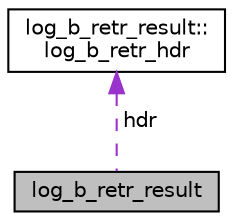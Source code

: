 digraph "log_b_retr_result"
{
 // LATEX_PDF_SIZE
  edge [fontname="Helvetica",fontsize="10",labelfontname="Helvetica",labelfontsize="10"];
  node [fontname="Helvetica",fontsize="10",shape=record];
  Node1 [label="log_b_retr_result",height=0.2,width=0.4,color="black", fillcolor="grey75", style="filled", fontcolor="black",tooltip=" "];
  Node2 -> Node1 [dir="back",color="darkorchid3",fontsize="10",style="dashed",label=" hdr" ,fontname="Helvetica"];
  Node2 [label="log_b_retr_result::\llog_b_retr_hdr",height=0.2,width=0.4,color="black", fillcolor="white", style="filled",URL="$structlog__b__retr__result_1_1log__b__retr__hdr.html",tooltip=" "];
}
